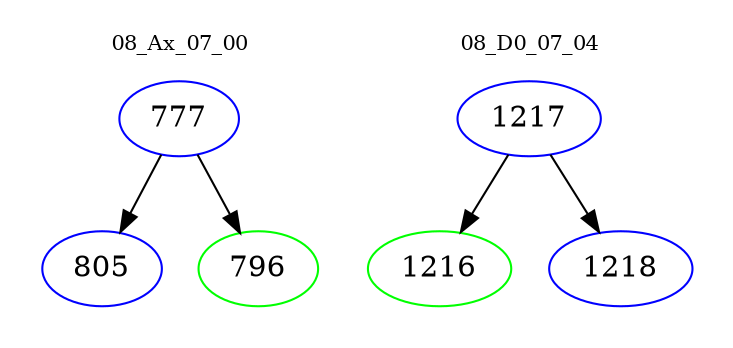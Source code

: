 digraph{
subgraph cluster_0 {
color = white
label = "08_Ax_07_00";
fontsize=10;
T0_777 [label="777", color="blue"]
T0_777 -> T0_805 [color="black"]
T0_805 [label="805", color="blue"]
T0_777 -> T0_796 [color="black"]
T0_796 [label="796", color="green"]
}
subgraph cluster_1 {
color = white
label = "08_D0_07_04";
fontsize=10;
T1_1217 [label="1217", color="blue"]
T1_1217 -> T1_1216 [color="black"]
T1_1216 [label="1216", color="green"]
T1_1217 -> T1_1218 [color="black"]
T1_1218 [label="1218", color="blue"]
}
}
